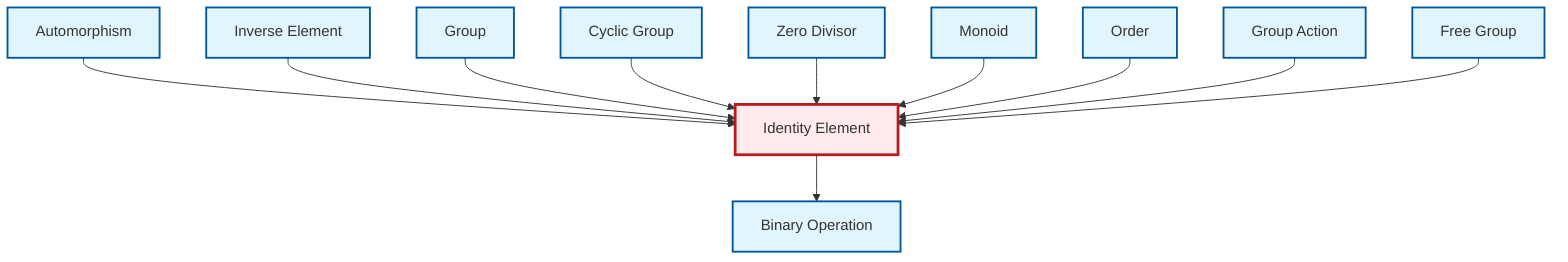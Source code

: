 graph TD
    classDef definition fill:#e1f5fe,stroke:#01579b,stroke-width:2px
    classDef theorem fill:#f3e5f5,stroke:#4a148c,stroke-width:2px
    classDef axiom fill:#fff3e0,stroke:#e65100,stroke-width:2px
    classDef example fill:#e8f5e9,stroke:#1b5e20,stroke-width:2px
    classDef current fill:#ffebee,stroke:#b71c1c,stroke-width:3px
    def-identity-element["Identity Element"]:::definition
    def-cyclic-group["Cyclic Group"]:::definition
    def-monoid["Monoid"]:::definition
    def-order["Order"]:::definition
    def-free-group["Free Group"]:::definition
    def-inverse-element["Inverse Element"]:::definition
    def-group-action["Group Action"]:::definition
    def-binary-operation["Binary Operation"]:::definition
    def-zero-divisor["Zero Divisor"]:::definition
    def-group["Group"]:::definition
    def-automorphism["Automorphism"]:::definition
    def-automorphism --> def-identity-element
    def-identity-element --> def-binary-operation
    def-inverse-element --> def-identity-element
    def-group --> def-identity-element
    def-cyclic-group --> def-identity-element
    def-zero-divisor --> def-identity-element
    def-monoid --> def-identity-element
    def-order --> def-identity-element
    def-group-action --> def-identity-element
    def-free-group --> def-identity-element
    class def-identity-element current